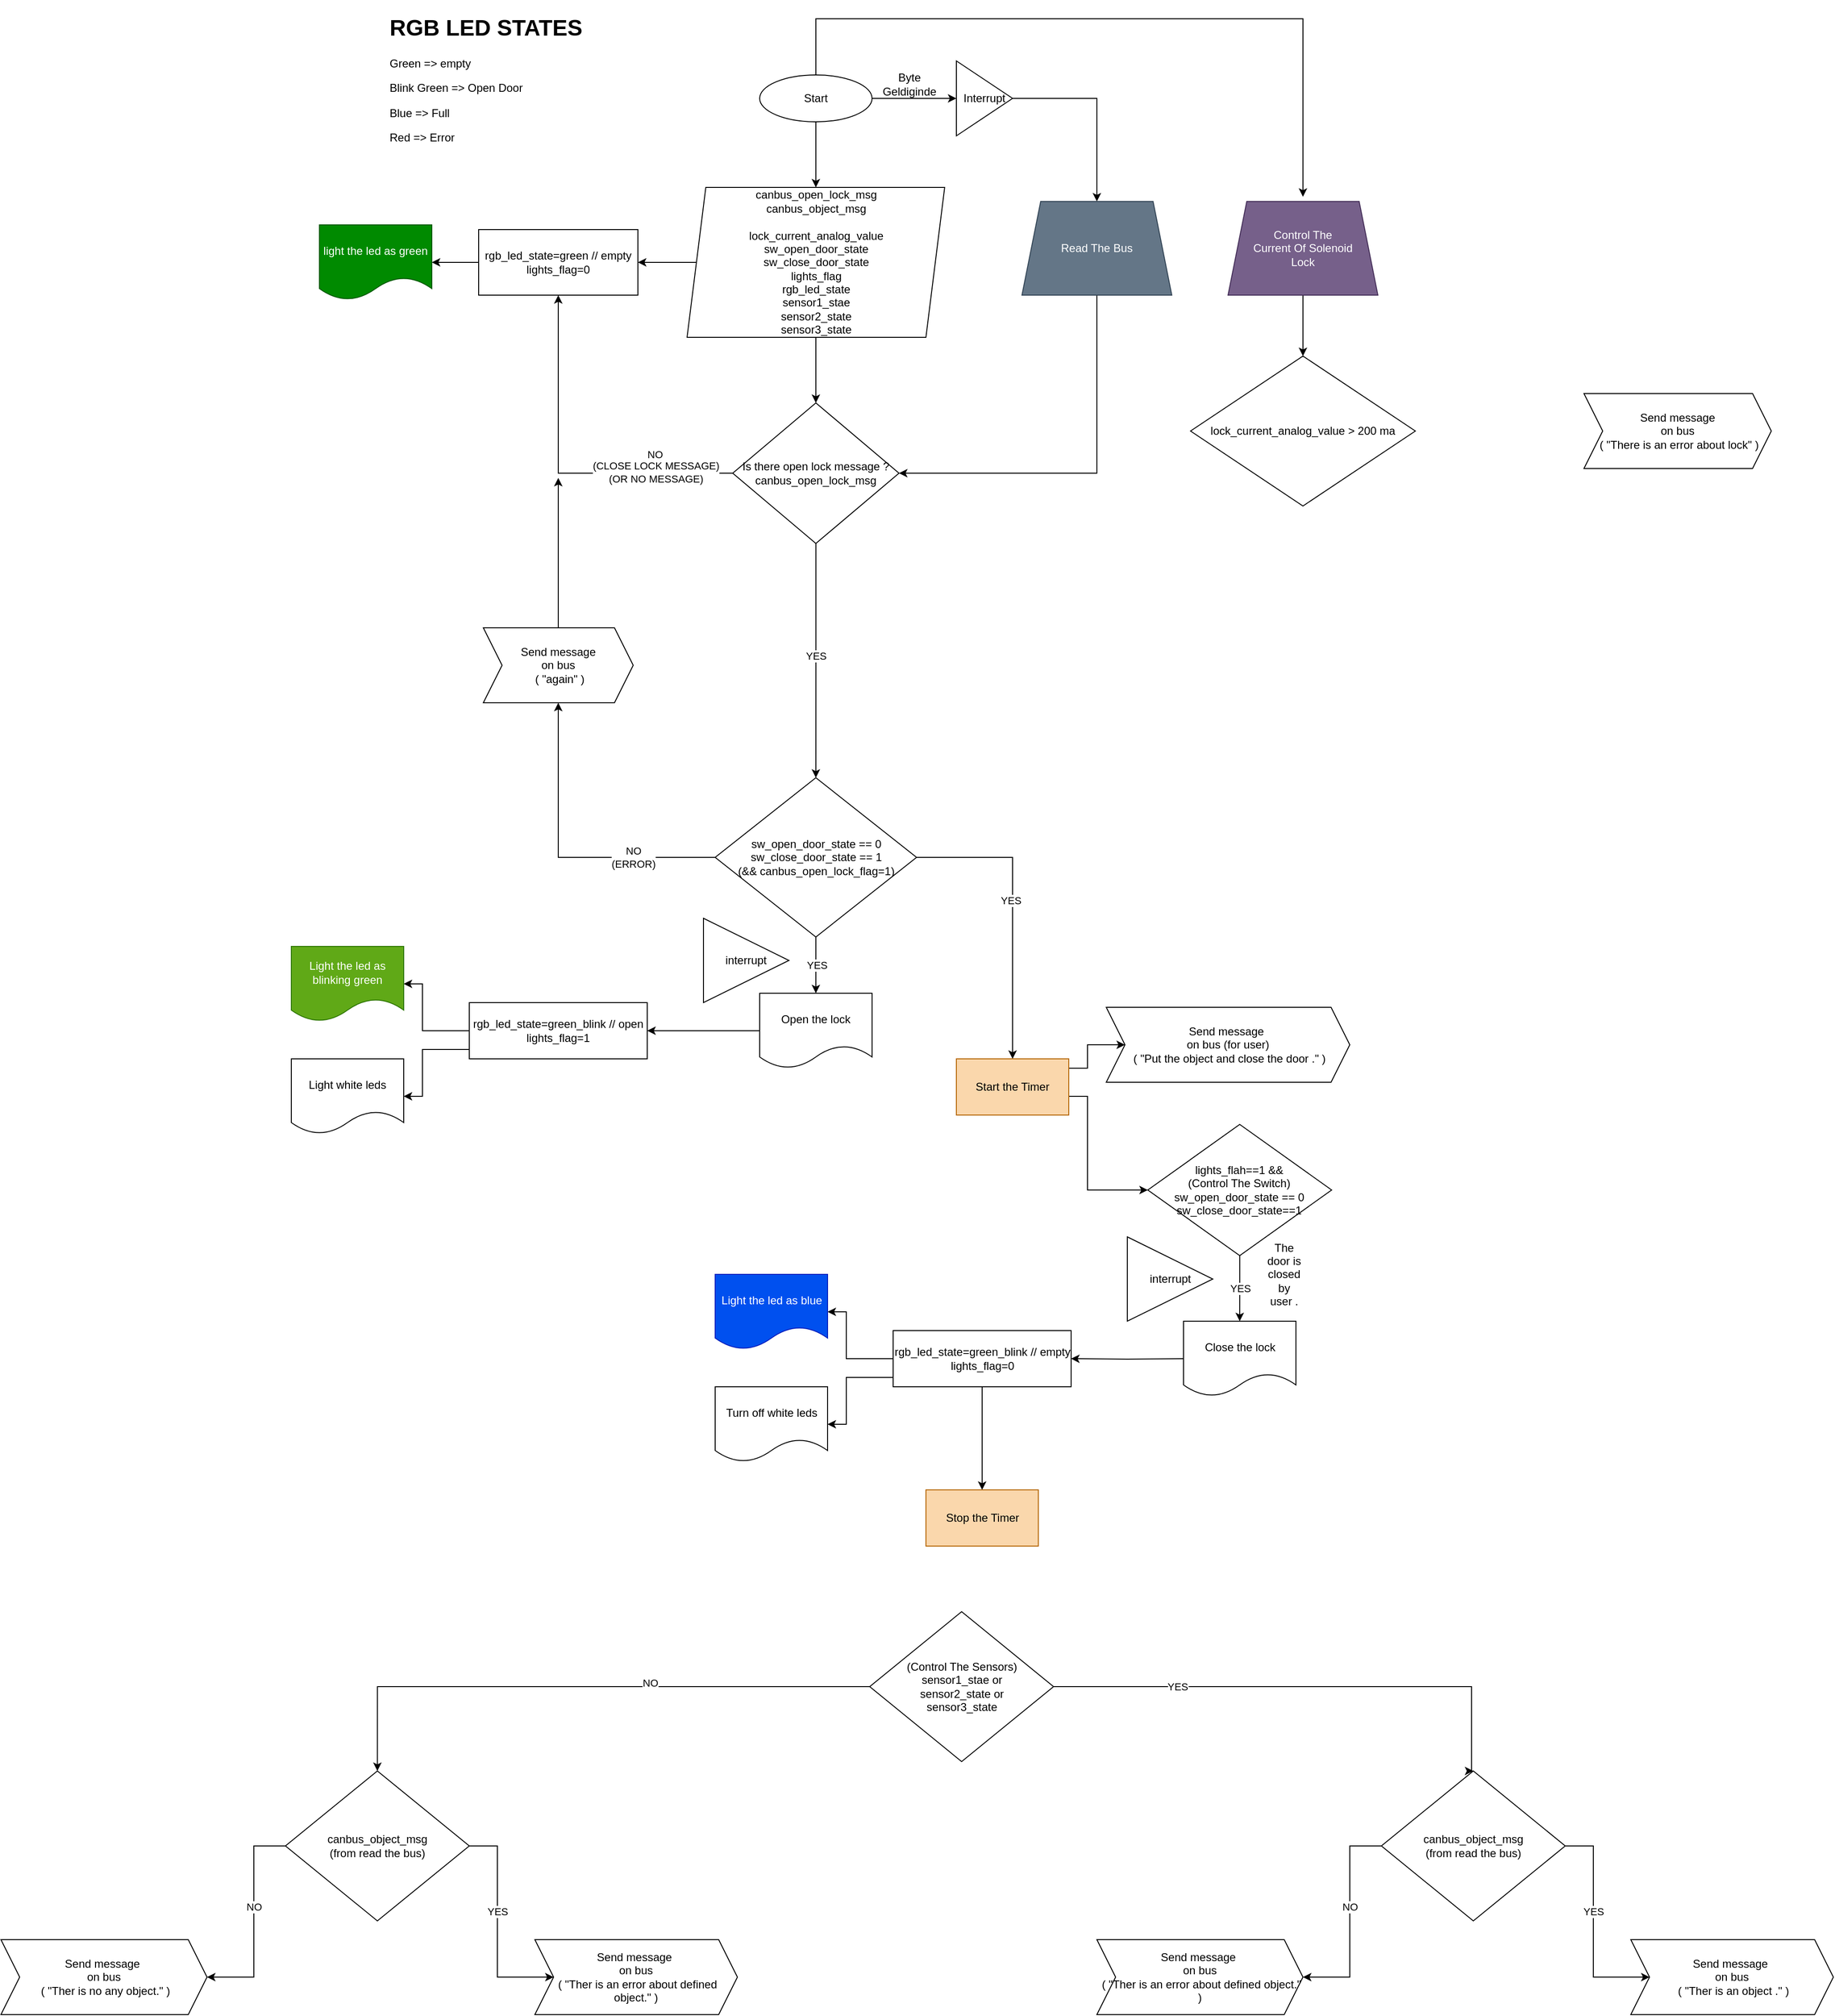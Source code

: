 <mxfile version="14.4.8" type="github">
  <diagram name="Page-1" id="edf60f1a-56cd-e834-aa8a-f176f3a09ee4">
    <mxGraphModel dx="5971" dy="3750" grid="1" gridSize="10" guides="1" tooltips="1" connect="1" arrows="1" fold="1" page="1" pageScale="1" pageWidth="1100" pageHeight="850" background="#ffffff" math="0" shadow="0">
      <root>
        <mxCell id="0" />
        <mxCell id="1" parent="0" />
        <mxCell id="D5FVr0X5BtPUz_qfZQi5-5" style="edgeStyle=orthogonalEdgeStyle;rounded=0;orthogonalLoop=1;jettySize=auto;html=1;" edge="1" parent="1" source="D5FVr0X5BtPUz_qfZQi5-3">
          <mxGeometry relative="1" as="geometry">
            <mxPoint x="-150.0" y="-450" as="targetPoint" />
          </mxGeometry>
        </mxCell>
        <mxCell id="D5FVr0X5BtPUz_qfZQi5-35" style="edgeStyle=orthogonalEdgeStyle;rounded=0;orthogonalLoop=1;jettySize=auto;html=1;entryX=0.5;entryY=0;entryDx=0;entryDy=0;" edge="1" parent="1" source="D5FVr0X5BtPUz_qfZQi5-46" target="D5FVr0X5BtPUz_qfZQi5-34">
          <mxGeometry relative="1" as="geometry" />
        </mxCell>
        <mxCell id="D5FVr0X5BtPUz_qfZQi5-44" style="edgeStyle=orthogonalEdgeStyle;rounded=0;orthogonalLoop=1;jettySize=auto;html=1;" edge="1" parent="1" source="D5FVr0X5BtPUz_qfZQi5-3">
          <mxGeometry relative="1" as="geometry">
            <mxPoint x="370" y="-440" as="targetPoint" />
            <Array as="points">
              <mxPoint x="-150" y="-630" />
            </Array>
          </mxGeometry>
        </mxCell>
        <mxCell id="D5FVr0X5BtPUz_qfZQi5-48" style="edgeStyle=orthogonalEdgeStyle;rounded=0;orthogonalLoop=1;jettySize=auto;html=1;entryX=0;entryY=0.5;entryDx=0;entryDy=0;" edge="1" parent="1" source="D5FVr0X5BtPUz_qfZQi5-3" target="D5FVr0X5BtPUz_qfZQi5-46">
          <mxGeometry relative="1" as="geometry">
            <mxPoint x="-20" y="-545" as="targetPoint" />
          </mxGeometry>
        </mxCell>
        <mxCell id="D5FVr0X5BtPUz_qfZQi5-3" value="Start" style="ellipse;whiteSpace=wrap;html=1;" vertex="1" parent="1">
          <mxGeometry x="-210" y="-570" width="120" height="50" as="geometry" />
        </mxCell>
        <mxCell id="D5FVr0X5BtPUz_qfZQi5-10" style="edgeStyle=orthogonalEdgeStyle;rounded=0;orthogonalLoop=1;jettySize=auto;html=1;entryX=0.5;entryY=0;entryDx=0;entryDy=0;" edge="1" parent="1" source="D5FVr0X5BtPUz_qfZQi5-6">
          <mxGeometry relative="1" as="geometry">
            <mxPoint x="-150.0" y="-220" as="targetPoint" />
          </mxGeometry>
        </mxCell>
        <mxCell id="D5FVr0X5BtPUz_qfZQi5-16" style="edgeStyle=orthogonalEdgeStyle;rounded=0;orthogonalLoop=1;jettySize=auto;html=1;" edge="1" parent="1" source="D5FVr0X5BtPUz_qfZQi5-6">
          <mxGeometry relative="1" as="geometry">
            <mxPoint x="-340" y="-370" as="targetPoint" />
          </mxGeometry>
        </mxCell>
        <mxCell id="D5FVr0X5BtPUz_qfZQi5-6" value="canbus_open_lock_msg&lt;br&gt;canbus_object_msg&lt;br&gt;&lt;br&gt;lock_current_analog_value&lt;br&gt;sw_open_door_state&lt;br&gt;sw_close_door_state&lt;br&gt;lights_flag&lt;br&gt;rgb_led_state&lt;br&gt;sensor1_stae&lt;br&gt;sensor2_state&lt;br&gt;sensor3_state" style="shape=parallelogram;perimeter=parallelogramPerimeter;whiteSpace=wrap;html=1;fixedSize=1;" vertex="1" parent="1">
          <mxGeometry x="-287.5" y="-450" width="275" height="160" as="geometry" />
        </mxCell>
        <mxCell id="D5FVr0X5BtPUz_qfZQi5-15" style="edgeStyle=orthogonalEdgeStyle;rounded=0;orthogonalLoop=1;jettySize=auto;html=1;entryX=0.5;entryY=0;entryDx=0;entryDy=0;" edge="1" parent="1" source="D5FVr0X5BtPUz_qfZQi5-11" target="D5FVr0X5BtPUz_qfZQi5-24">
          <mxGeometry relative="1" as="geometry">
            <mxPoint x="-150" y="170" as="targetPoint" />
            <Array as="points" />
          </mxGeometry>
        </mxCell>
        <mxCell id="D5FVr0X5BtPUz_qfZQi5-21" value="YES" style="edgeLabel;html=1;align=center;verticalAlign=middle;resizable=0;points=[];" vertex="1" connectable="0" parent="D5FVr0X5BtPUz_qfZQi5-15">
          <mxGeometry x="-0.691" y="-1" relative="1" as="geometry">
            <mxPoint x="0.9" y="81.1" as="offset" />
          </mxGeometry>
        </mxCell>
        <mxCell id="D5FVr0X5BtPUz_qfZQi5-18" style="edgeStyle=orthogonalEdgeStyle;rounded=0;orthogonalLoop=1;jettySize=auto;html=1;entryX=0.5;entryY=1;entryDx=0;entryDy=0;" edge="1" parent="1" source="D5FVr0X5BtPUz_qfZQi5-11" target="D5FVr0X5BtPUz_qfZQi5-17">
          <mxGeometry relative="1" as="geometry" />
        </mxCell>
        <mxCell id="D5FVr0X5BtPUz_qfZQi5-19" value="NO" style="edgeLabel;html=1;align=center;verticalAlign=middle;resizable=0;points=[];" vertex="1" connectable="0" parent="D5FVr0X5BtPUz_qfZQi5-18">
          <mxGeometry x="-0.831" y="-2" relative="1" as="geometry">
            <mxPoint x="-51.5" y="-18.06" as="offset" />
          </mxGeometry>
        </mxCell>
        <mxCell id="D5FVr0X5BtPUz_qfZQi5-20" value="(CLOSE LOCK MESSAGE)&lt;br&gt;(OR NO MESSAGE)" style="edgeLabel;html=1;align=center;verticalAlign=middle;resizable=0;points=[];" vertex="1" connectable="0" parent="D5FVr0X5BtPUz_qfZQi5-18">
          <mxGeometry x="-0.439" y="-1" relative="1" as="geometry">
            <mxPoint x="22.5" as="offset" />
          </mxGeometry>
        </mxCell>
        <mxCell id="D5FVr0X5BtPUz_qfZQi5-11" value="Is there open lock message ?&lt;br&gt;canbus_open_lock_msg" style="rhombus;whiteSpace=wrap;html=1;" vertex="1" parent="1">
          <mxGeometry x="-238.75" y="-220" width="177.5" height="150" as="geometry" />
        </mxCell>
        <mxCell id="D5FVr0X5BtPUz_qfZQi5-33" style="edgeStyle=orthogonalEdgeStyle;rounded=0;orthogonalLoop=1;jettySize=auto;html=1;entryX=1;entryY=0.5;entryDx=0;entryDy=0;" edge="1" parent="1" source="D5FVr0X5BtPUz_qfZQi5-17" target="D5FVr0X5BtPUz_qfZQi5-32">
          <mxGeometry relative="1" as="geometry" />
        </mxCell>
        <mxCell id="D5FVr0X5BtPUz_qfZQi5-17" value="rgb_led_state=green // empty&lt;br&gt;lights_flag=0" style="rounded=0;whiteSpace=wrap;html=1;" vertex="1" parent="1">
          <mxGeometry x="-510" y="-405" width="170" height="70" as="geometry" />
        </mxCell>
        <mxCell id="D5FVr0X5BtPUz_qfZQi5-26" value="YES" style="edgeStyle=orthogonalEdgeStyle;rounded=0;orthogonalLoop=1;jettySize=auto;html=1;entryX=0.5;entryY=0;entryDx=0;entryDy=0;" edge="1" parent="1" source="D5FVr0X5BtPUz_qfZQi5-24">
          <mxGeometry relative="1" as="geometry">
            <mxPoint x="-150" y="410" as="targetPoint" />
            <Array as="points" />
          </mxGeometry>
        </mxCell>
        <mxCell id="D5FVr0X5BtPUz_qfZQi5-41" value="NO&lt;br&gt;(ERROR)" style="edgeStyle=orthogonalEdgeStyle;rounded=0;orthogonalLoop=1;jettySize=auto;html=1;" edge="1" parent="1" source="D5FVr0X5BtPUz_qfZQi5-24" target="D5FVr0X5BtPUz_qfZQi5-40">
          <mxGeometry x="-0.472" relative="1" as="geometry">
            <mxPoint as="offset" />
          </mxGeometry>
        </mxCell>
        <mxCell id="D5FVr0X5BtPUz_qfZQi5-78" style="edgeStyle=orthogonalEdgeStyle;rounded=0;orthogonalLoop=1;jettySize=auto;html=1;" edge="1" parent="1" source="D5FVr0X5BtPUz_qfZQi5-24">
          <mxGeometry relative="1" as="geometry">
            <mxPoint x="60" y="480" as="targetPoint" />
            <Array as="points">
              <mxPoint x="60" y="265" />
              <mxPoint x="60" y="470" />
            </Array>
          </mxGeometry>
        </mxCell>
        <mxCell id="D5FVr0X5BtPUz_qfZQi5-79" value="YES" style="edgeLabel;html=1;align=center;verticalAlign=middle;resizable=0;points=[];" vertex="1" connectable="0" parent="D5FVr0X5BtPUz_qfZQi5-78">
          <mxGeometry x="-0.069" y="-2" relative="1" as="geometry">
            <mxPoint as="offset" />
          </mxGeometry>
        </mxCell>
        <mxCell id="D5FVr0X5BtPUz_qfZQi5-24" value="sw_open_door_state == 0&lt;span&gt;&lt;br&gt;sw_close_door_state == 1&lt;br&gt;(&amp;amp;&amp;amp;&amp;nbsp;&lt;/span&gt;canbus_open_lock_flag=1&lt;span&gt;)&lt;br&gt;&lt;/span&gt;" style="rhombus;whiteSpace=wrap;html=1;" vertex="1" parent="1">
          <mxGeometry x="-257.5" y="180" width="215" height="170" as="geometry" />
        </mxCell>
        <mxCell id="D5FVr0X5BtPUz_qfZQi5-63" style="edgeStyle=orthogonalEdgeStyle;rounded=0;orthogonalLoop=1;jettySize=auto;html=1;entryX=1;entryY=0.5;entryDx=0;entryDy=0;" edge="1" parent="1" source="D5FVr0X5BtPUz_qfZQi5-31" target="D5FVr0X5BtPUz_qfZQi5-61">
          <mxGeometry relative="1" as="geometry" />
        </mxCell>
        <mxCell id="D5FVr0X5BtPUz_qfZQi5-31" value="Open the lock" style="shape=document;whiteSpace=wrap;html=1;boundedLbl=1;" vertex="1" parent="1">
          <mxGeometry x="-210" y="410" width="120" height="80" as="geometry" />
        </mxCell>
        <mxCell id="D5FVr0X5BtPUz_qfZQi5-32" value="light the led as green" style="shape=document;whiteSpace=wrap;html=1;boundedLbl=1;fillColor=#008a00;strokeColor=#005700;fontColor=#ffffff;" vertex="1" parent="1">
          <mxGeometry x="-680" y="-410" width="120" height="80" as="geometry" />
        </mxCell>
        <mxCell id="D5FVr0X5BtPUz_qfZQi5-36" style="edgeStyle=orthogonalEdgeStyle;rounded=0;orthogonalLoop=1;jettySize=auto;html=1;entryX=1;entryY=0.5;entryDx=0;entryDy=0;" edge="1" parent="1" source="D5FVr0X5BtPUz_qfZQi5-34" target="D5FVr0X5BtPUz_qfZQi5-11">
          <mxGeometry relative="1" as="geometry">
            <Array as="points">
              <mxPoint x="150" y="-145" />
            </Array>
          </mxGeometry>
        </mxCell>
        <mxCell id="D5FVr0X5BtPUz_qfZQi5-34" value="Read The Bus" style="shape=trapezoid;perimeter=trapezoidPerimeter;whiteSpace=wrap;html=1;fixedSize=1;fillColor=#647687;strokeColor=#314354;fontColor=#ffffff;" vertex="1" parent="1">
          <mxGeometry x="70" y="-435" width="160" height="100" as="geometry" />
        </mxCell>
        <mxCell id="D5FVr0X5BtPUz_qfZQi5-37" value="interrupt" style="triangle;whiteSpace=wrap;html=1;" vertex="1" parent="1">
          <mxGeometry x="182.5" y="670" width="91.25" height="90" as="geometry" />
        </mxCell>
        <mxCell id="D5FVr0X5BtPUz_qfZQi5-42" style="edgeStyle=orthogonalEdgeStyle;rounded=0;orthogonalLoop=1;jettySize=auto;html=1;exitX=1;exitY=0.5;exitDx=0;exitDy=0;" edge="1" parent="1" source="D5FVr0X5BtPUz_qfZQi5-40">
          <mxGeometry relative="1" as="geometry">
            <mxPoint x="-425" y="-140" as="targetPoint" />
            <Array as="points">
              <mxPoint x="-425" y="60" />
            </Array>
          </mxGeometry>
        </mxCell>
        <mxCell id="D5FVr0X5BtPUz_qfZQi5-40" value="Send message &lt;br&gt;on bus&lt;br&gt;&amp;nbsp;( &quot;again&quot; )" style="shape=step;perimeter=stepPerimeter;whiteSpace=wrap;html=1;fixedSize=1;rotation=0;" vertex="1" parent="1">
          <mxGeometry x="-505" y="20" width="160" height="80" as="geometry" />
        </mxCell>
        <mxCell id="D5FVr0X5BtPUz_qfZQi5-58" style="edgeStyle=orthogonalEdgeStyle;rounded=0;orthogonalLoop=1;jettySize=auto;html=1;" edge="1" parent="1" source="D5FVr0X5BtPUz_qfZQi5-45" target="D5FVr0X5BtPUz_qfZQi5-57">
          <mxGeometry relative="1" as="geometry" />
        </mxCell>
        <mxCell id="D5FVr0X5BtPUz_qfZQi5-45" value="Control The &lt;br&gt;Current Of Solenoid&lt;br&gt;Lock" style="shape=trapezoid;perimeter=trapezoidPerimeter;whiteSpace=wrap;html=1;fixedSize=1;fillColor=#76608a;strokeColor=#432D57;fontColor=#ffffff;" vertex="1" parent="1">
          <mxGeometry x="290" y="-435" width="160" height="100" as="geometry" />
        </mxCell>
        <mxCell id="D5FVr0X5BtPUz_qfZQi5-46" value="Interrupt" style="triangle;whiteSpace=wrap;html=1;" vertex="1" parent="1">
          <mxGeometry y="-585" width="60" height="80" as="geometry" />
        </mxCell>
        <mxCell id="D5FVr0X5BtPUz_qfZQi5-49" value="Byte Geldiginde&lt;br&gt;" style="text;html=1;strokeColor=none;fillColor=none;align=center;verticalAlign=middle;whiteSpace=wrap;rounded=0;" vertex="1" parent="1">
          <mxGeometry x="-70" y="-570" width="40" height="20" as="geometry" />
        </mxCell>
        <mxCell id="D5FVr0X5BtPUz_qfZQi5-52" value="YES" style="edgeStyle=orthogonalEdgeStyle;rounded=0;orthogonalLoop=1;jettySize=auto;html=1;" edge="1" parent="1" source="D5FVr0X5BtPUz_qfZQi5-50">
          <mxGeometry relative="1" as="geometry">
            <mxPoint x="302.5" y="760" as="targetPoint" />
          </mxGeometry>
        </mxCell>
        <mxCell id="D5FVr0X5BtPUz_qfZQi5-50" value="lights_flah==1 &amp;amp;&amp;amp;&lt;br&gt;(Control The Switch)&lt;br&gt;sw_open_door_state == 0&lt;br&gt;sw_close_door_state==1&lt;br&gt;" style="rhombus;whiteSpace=wrap;html=1;" vertex="1" parent="1">
          <mxGeometry x="204.38" y="550" width="196.25" height="140" as="geometry" />
        </mxCell>
        <mxCell id="D5FVr0X5BtPUz_qfZQi5-56" value="Close the lock" style="shape=document;whiteSpace=wrap;html=1;boundedLbl=1;" vertex="1" parent="1">
          <mxGeometry x="242.5" y="760" width="120" height="80" as="geometry" />
        </mxCell>
        <mxCell id="D5FVr0X5BtPUz_qfZQi5-57" value="lock_current_analog_value &amp;gt; 200 ma" style="rhombus;whiteSpace=wrap;html=1;" vertex="1" parent="1">
          <mxGeometry x="250" y="-270" width="240" height="160" as="geometry" />
        </mxCell>
        <mxCell id="D5FVr0X5BtPUz_qfZQi5-59" value="Send message &lt;br&gt;on bus&lt;br&gt;&amp;nbsp;( &quot;There is an error about lock&quot; )" style="shape=step;perimeter=stepPerimeter;whiteSpace=wrap;html=1;fixedSize=1;rotation=0;" vertex="1" parent="1">
          <mxGeometry x="670" y="-230" width="200" height="80" as="geometry" />
        </mxCell>
        <mxCell id="D5FVr0X5BtPUz_qfZQi5-65" style="edgeStyle=orthogonalEdgeStyle;rounded=0;orthogonalLoop=1;jettySize=auto;html=1;entryX=1;entryY=0.5;entryDx=0;entryDy=0;" edge="1" parent="1" source="D5FVr0X5BtPUz_qfZQi5-61" target="D5FVr0X5BtPUz_qfZQi5-64">
          <mxGeometry relative="1" as="geometry">
            <Array as="points">
              <mxPoint x="-570" y="450" />
              <mxPoint x="-570" y="400" />
            </Array>
          </mxGeometry>
        </mxCell>
        <mxCell id="D5FVr0X5BtPUz_qfZQi5-67" style="edgeStyle=orthogonalEdgeStyle;rounded=0;orthogonalLoop=1;jettySize=auto;html=1;entryX=1;entryY=0.5;entryDx=0;entryDy=0;" edge="1" parent="1" source="D5FVr0X5BtPUz_qfZQi5-61" target="D5FVr0X5BtPUz_qfZQi5-66">
          <mxGeometry relative="1" as="geometry">
            <Array as="points">
              <mxPoint x="-570" y="470" />
              <mxPoint x="-570" y="520" />
            </Array>
          </mxGeometry>
        </mxCell>
        <mxCell id="D5FVr0X5BtPUz_qfZQi5-61" value="&lt;span&gt;rgb_led_state=green_blink // open&lt;/span&gt;&lt;br&gt;&lt;span&gt;lights_flag=1&lt;/span&gt;" style="rounded=0;whiteSpace=wrap;html=1;" vertex="1" parent="1">
          <mxGeometry x="-520" y="420" width="190" height="60" as="geometry" />
        </mxCell>
        <mxCell id="D5FVr0X5BtPUz_qfZQi5-64" value="Light the led as blinking green" style="shape=document;whiteSpace=wrap;html=1;boundedLbl=1;fillColor=#60a917;strokeColor=#2D7600;fontColor=#ffffff;" vertex="1" parent="1">
          <mxGeometry x="-710" y="360" width="120" height="80" as="geometry" />
        </mxCell>
        <mxCell id="D5FVr0X5BtPUz_qfZQi5-66" value="Light white leds" style="shape=document;whiteSpace=wrap;html=1;boundedLbl=1;" vertex="1" parent="1">
          <mxGeometry x="-710" y="480" width="120" height="80" as="geometry" />
        </mxCell>
        <mxCell id="D5FVr0X5BtPUz_qfZQi5-68" style="edgeStyle=orthogonalEdgeStyle;rounded=0;orthogonalLoop=1;jettySize=auto;html=1;entryX=1;entryY=0.5;entryDx=0;entryDy=0;" edge="1" parent="1" target="D5FVr0X5BtPUz_qfZQi5-71">
          <mxGeometry relative="1" as="geometry">
            <mxPoint x="242.5" y="800" as="sourcePoint" />
          </mxGeometry>
        </mxCell>
        <mxCell id="D5FVr0X5BtPUz_qfZQi5-69" style="edgeStyle=orthogonalEdgeStyle;rounded=0;orthogonalLoop=1;jettySize=auto;html=1;entryX=1;entryY=0.5;entryDx=0;entryDy=0;" edge="1" parent="1" source="D5FVr0X5BtPUz_qfZQi5-71" target="D5FVr0X5BtPUz_qfZQi5-72">
          <mxGeometry relative="1" as="geometry">
            <Array as="points">
              <mxPoint x="-117.5" y="800" />
              <mxPoint x="-117.5" y="750" />
            </Array>
          </mxGeometry>
        </mxCell>
        <mxCell id="D5FVr0X5BtPUz_qfZQi5-70" style="edgeStyle=orthogonalEdgeStyle;rounded=0;orthogonalLoop=1;jettySize=auto;html=1;entryX=1;entryY=0.5;entryDx=0;entryDy=0;" edge="1" parent="1" source="D5FVr0X5BtPUz_qfZQi5-71" target="D5FVr0X5BtPUz_qfZQi5-73">
          <mxGeometry relative="1" as="geometry">
            <Array as="points">
              <mxPoint x="-117.5" y="820" />
              <mxPoint x="-117.5" y="870" />
            </Array>
          </mxGeometry>
        </mxCell>
        <mxCell id="D5FVr0X5BtPUz_qfZQi5-104" style="edgeStyle=orthogonalEdgeStyle;rounded=0;orthogonalLoop=1;jettySize=auto;html=1;entryX=0.5;entryY=0;entryDx=0;entryDy=0;" edge="1" parent="1" source="D5FVr0X5BtPUz_qfZQi5-71" target="D5FVr0X5BtPUz_qfZQi5-103">
          <mxGeometry relative="1" as="geometry" />
        </mxCell>
        <mxCell id="D5FVr0X5BtPUz_qfZQi5-71" value="&lt;span&gt;rgb_led_state=green_blink // empty&lt;/span&gt;&lt;br&gt;&lt;span&gt;lights_flag=0&lt;/span&gt;" style="rounded=0;whiteSpace=wrap;html=1;" vertex="1" parent="1">
          <mxGeometry x="-67.5" y="770" width="190" height="60" as="geometry" />
        </mxCell>
        <mxCell id="D5FVr0X5BtPUz_qfZQi5-72" value="Light the led as blue" style="shape=document;whiteSpace=wrap;html=1;boundedLbl=1;fillColor=#0050ef;strokeColor=#001DBC;fontColor=#ffffff;" vertex="1" parent="1">
          <mxGeometry x="-257.5" y="710" width="120" height="80" as="geometry" />
        </mxCell>
        <mxCell id="D5FVr0X5BtPUz_qfZQi5-73" value="Turn off white leds" style="shape=document;whiteSpace=wrap;html=1;boundedLbl=1;" vertex="1" parent="1">
          <mxGeometry x="-257.5" y="830" width="120" height="80" as="geometry" />
        </mxCell>
        <mxCell id="D5FVr0X5BtPUz_qfZQi5-74" value="&lt;h1&gt;RGB LED STATES&lt;/h1&gt;&lt;p&gt;Green =&amp;gt; empty&lt;/p&gt;&lt;p&gt;Blink Green =&amp;gt; Open Door&lt;/p&gt;&lt;p&gt;Blue =&amp;gt; Full&lt;/p&gt;&lt;p&gt;Red =&amp;gt; Error&lt;/p&gt;&lt;p&gt;&lt;br&gt;&lt;/p&gt;&lt;p&gt;&lt;br&gt;&lt;/p&gt;" style="text;html=1;strokeColor=none;fillColor=none;spacing=5;spacingTop=-20;whiteSpace=wrap;overflow=hidden;rounded=0;" vertex="1" parent="1">
          <mxGeometry x="-610" y="-640" width="230" height="170" as="geometry" />
        </mxCell>
        <mxCell id="D5FVr0X5BtPUz_qfZQi5-75" value="interrupt" style="triangle;whiteSpace=wrap;html=1;" vertex="1" parent="1">
          <mxGeometry x="-270" y="330" width="91.25" height="90" as="geometry" />
        </mxCell>
        <mxCell id="D5FVr0X5BtPUz_qfZQi5-91" value="The door is closed by user ." style="text;html=1;strokeColor=none;fillColor=none;align=center;verticalAlign=middle;whiteSpace=wrap;rounded=0;" vertex="1" parent="1">
          <mxGeometry x="330" y="700" width="40" height="20" as="geometry" />
        </mxCell>
        <mxCell id="D5FVr0X5BtPUz_qfZQi5-101" style="edgeStyle=orthogonalEdgeStyle;rounded=0;orthogonalLoop=1;jettySize=auto;html=1;" edge="1" parent="1" source="D5FVr0X5BtPUz_qfZQi5-96" target="D5FVr0X5BtPUz_qfZQi5-100">
          <mxGeometry relative="1" as="geometry">
            <Array as="points">
              <mxPoint x="140" y="490" />
              <mxPoint x="140" y="465" />
            </Array>
          </mxGeometry>
        </mxCell>
        <mxCell id="D5FVr0X5BtPUz_qfZQi5-102" style="edgeStyle=orthogonalEdgeStyle;rounded=0;orthogonalLoop=1;jettySize=auto;html=1;entryX=0;entryY=0.5;entryDx=0;entryDy=0;" edge="1" parent="1" source="D5FVr0X5BtPUz_qfZQi5-96" target="D5FVr0X5BtPUz_qfZQi5-50">
          <mxGeometry relative="1" as="geometry">
            <mxPoint x="140" y="570" as="targetPoint" />
            <Array as="points">
              <mxPoint x="140" y="520" />
              <mxPoint x="140" y="620" />
            </Array>
          </mxGeometry>
        </mxCell>
        <mxCell id="D5FVr0X5BtPUz_qfZQi5-96" value="Start the Timer" style="rounded=0;whiteSpace=wrap;html=1;fillColor=#fad7ac;strokeColor=#b46504;" vertex="1" parent="1">
          <mxGeometry y="480" width="120" height="60" as="geometry" />
        </mxCell>
        <mxCell id="D5FVr0X5BtPUz_qfZQi5-100" value="&lt;span style=&quot;background-color: rgb(255 , 255 , 255)&quot;&gt;Send message&amp;nbsp;&lt;/span&gt;&lt;br&gt;&lt;span style=&quot;background-color: rgb(255 , 255 , 255)&quot;&gt;on bus (for user)&lt;/span&gt;&lt;br&gt;&lt;span style=&quot;background-color: rgb(255 , 255 , 255)&quot;&gt;&amp;nbsp;( &quot;Put the object and close the door .&quot; )&lt;/span&gt;" style="shape=step;perimeter=stepPerimeter;whiteSpace=wrap;html=1;fixedSize=1;" vertex="1" parent="1">
          <mxGeometry x="160" y="425" width="260" height="80" as="geometry" />
        </mxCell>
        <mxCell id="D5FVr0X5BtPUz_qfZQi5-103" value="Stop the Timer" style="rounded=0;whiteSpace=wrap;html=1;fillColor=#fad7ac;strokeColor=#b46504;" vertex="1" parent="1">
          <mxGeometry x="-32.5" y="940" width="120" height="60" as="geometry" />
        </mxCell>
        <mxCell id="D5FVr0X5BtPUz_qfZQi5-118" value="YES" style="edgeStyle=orthogonalEdgeStyle;rounded=0;orthogonalLoop=1;jettySize=auto;html=1;entryX=0.5;entryY=0;entryDx=0;entryDy=0;" edge="1" parent="1" source="D5FVr0X5BtPUz_qfZQi5-106" target="D5FVr0X5BtPUz_qfZQi5-117">
          <mxGeometry x="-0.508" relative="1" as="geometry">
            <Array as="points">
              <mxPoint x="550" y="1150" />
              <mxPoint x="550" y="1240" />
            </Array>
            <mxPoint as="offset" />
          </mxGeometry>
        </mxCell>
        <mxCell id="D5FVr0X5BtPUz_qfZQi5-131" style="edgeStyle=orthogonalEdgeStyle;rounded=0;orthogonalLoop=1;jettySize=auto;html=1;entryX=0.5;entryY=0;entryDx=0;entryDy=0;" edge="1" parent="1" source="D5FVr0X5BtPUz_qfZQi5-106" target="D5FVr0X5BtPUz_qfZQi5-130">
          <mxGeometry relative="1" as="geometry" />
        </mxCell>
        <mxCell id="D5FVr0X5BtPUz_qfZQi5-132" value="NO&lt;br&gt;" style="edgeLabel;html=1;align=center;verticalAlign=middle;resizable=0;points=[];" vertex="1" connectable="0" parent="D5FVr0X5BtPUz_qfZQi5-131">
          <mxGeometry x="-0.235" y="-4" relative="1" as="geometry">
            <mxPoint x="1" as="offset" />
          </mxGeometry>
        </mxCell>
        <mxCell id="D5FVr0X5BtPUz_qfZQi5-106" value="(Control The Sensors)&lt;br&gt;sensor1_stae or&lt;br&gt;sensor2_state or&lt;br&gt;sensor3_state" style="rhombus;whiteSpace=wrap;html=1;" vertex="1" parent="1">
          <mxGeometry x="-92.5" y="1070" width="196.25" height="160" as="geometry" />
        </mxCell>
        <mxCell id="D5FVr0X5BtPUz_qfZQi5-107" value="&lt;span style=&quot;background-color: rgb(255 , 255 , 255)&quot;&gt;Send message&amp;nbsp;&lt;/span&gt;&lt;br&gt;&lt;span style=&quot;background-color: rgb(255 , 255 , 255)&quot;&gt;on bus&lt;/span&gt;&lt;br&gt;&lt;span style=&quot;background-color: rgb(255 , 255 , 255)&quot;&gt;&amp;nbsp;( &quot;Ther is an object .&quot; )&lt;/span&gt;" style="shape=step;perimeter=stepPerimeter;whiteSpace=wrap;html=1;fixedSize=1;" vertex="1" parent="1">
          <mxGeometry x="720" y="1420" width="216.25" height="80" as="geometry" />
        </mxCell>
        <mxCell id="D5FVr0X5BtPUz_qfZQi5-111" value="&lt;span&gt;Send message&amp;nbsp;&lt;/span&gt;&lt;br style=&quot;background-color: rgb(248 , 249 , 250)&quot;&gt;&lt;span&gt;on bus&lt;/span&gt;&lt;br style=&quot;background-color: rgb(248 , 249 , 250)&quot;&gt;&lt;span&gt;&amp;nbsp;( &quot;Ther is an error about defined object.&quot; )&lt;/span&gt;" style="shape=step;perimeter=stepPerimeter;whiteSpace=wrap;html=1;fixedSize=1;rotation=0;" vertex="1" parent="1">
          <mxGeometry x="150" y="1420" width="220" height="80" as="geometry" />
        </mxCell>
        <mxCell id="D5FVr0X5BtPUz_qfZQi5-120" value="YES" style="edgeStyle=orthogonalEdgeStyle;rounded=0;orthogonalLoop=1;jettySize=auto;html=1;entryX=0;entryY=0.5;entryDx=0;entryDy=0;" edge="1" parent="1" source="D5FVr0X5BtPUz_qfZQi5-117" target="D5FVr0X5BtPUz_qfZQi5-107">
          <mxGeometry x="-0.13" relative="1" as="geometry">
            <Array as="points">
              <mxPoint x="680" y="1320" />
              <mxPoint x="680" y="1460" />
            </Array>
            <mxPoint as="offset" />
          </mxGeometry>
        </mxCell>
        <mxCell id="D5FVr0X5BtPUz_qfZQi5-122" style="edgeStyle=orthogonalEdgeStyle;rounded=0;orthogonalLoop=1;jettySize=auto;html=1;entryX=1;entryY=0.5;entryDx=0;entryDy=0;" edge="1" parent="1" source="D5FVr0X5BtPUz_qfZQi5-117" target="D5FVr0X5BtPUz_qfZQi5-111">
          <mxGeometry relative="1" as="geometry">
            <mxPoint x="380" y="1460" as="targetPoint" />
            <Array as="points">
              <mxPoint x="420" y="1320" />
              <mxPoint x="420" y="1460" />
            </Array>
          </mxGeometry>
        </mxCell>
        <mxCell id="D5FVr0X5BtPUz_qfZQi5-123" value="NO" style="edgeLabel;html=1;align=center;verticalAlign=middle;resizable=0;points=[];" vertex="1" connectable="0" parent="D5FVr0X5BtPUz_qfZQi5-122">
          <mxGeometry x="-0.009" relative="1" as="geometry">
            <mxPoint y="-12.92" as="offset" />
          </mxGeometry>
        </mxCell>
        <mxCell id="D5FVr0X5BtPUz_qfZQi5-117" value="canbus_object_msg&lt;br&gt;(from read the bus)" style="rhombus;whiteSpace=wrap;html=1;" vertex="1" parent="1">
          <mxGeometry x="453.75" y="1240" width="196.25" height="160" as="geometry" />
        </mxCell>
        <mxCell id="D5FVr0X5BtPUz_qfZQi5-125" value="Send message&amp;nbsp;&lt;br&gt;on bus&lt;br&gt;&amp;nbsp;( &quot;Ther is an error about defined object.&quot; )" style="shape=step;perimeter=stepPerimeter;whiteSpace=wrap;html=1;fixedSize=1;" vertex="1" parent="1">
          <mxGeometry x="-450" y="1420" width="216.25" height="80" as="geometry" />
        </mxCell>
        <mxCell id="D5FVr0X5BtPUz_qfZQi5-126" value="&lt;span&gt;Send message&amp;nbsp;&lt;/span&gt;&lt;br style=&quot;background-color: rgb(248 , 249 , 250)&quot;&gt;&lt;span&gt;on bus&lt;/span&gt;&lt;br style=&quot;background-color: rgb(248 , 249 , 250)&quot;&gt;&lt;span&gt;&amp;nbsp;( &quot;Ther is no any object.&quot; )&lt;/span&gt;" style="shape=step;perimeter=stepPerimeter;whiteSpace=wrap;html=1;fixedSize=1;rotation=0;" vertex="1" parent="1">
          <mxGeometry x="-1020" y="1420" width="220" height="80" as="geometry" />
        </mxCell>
        <mxCell id="D5FVr0X5BtPUz_qfZQi5-127" value="YES" style="edgeStyle=orthogonalEdgeStyle;rounded=0;orthogonalLoop=1;jettySize=auto;html=1;entryX=0;entryY=0.5;entryDx=0;entryDy=0;" edge="1" parent="1" source="D5FVr0X5BtPUz_qfZQi5-130" target="D5FVr0X5BtPUz_qfZQi5-125">
          <mxGeometry x="-0.13" relative="1" as="geometry">
            <Array as="points">
              <mxPoint x="-490" y="1320" />
              <mxPoint x="-490" y="1460" />
            </Array>
            <mxPoint as="offset" />
          </mxGeometry>
        </mxCell>
        <mxCell id="D5FVr0X5BtPUz_qfZQi5-128" style="edgeStyle=orthogonalEdgeStyle;rounded=0;orthogonalLoop=1;jettySize=auto;html=1;entryX=1;entryY=0.5;entryDx=0;entryDy=0;" edge="1" parent="1" source="D5FVr0X5BtPUz_qfZQi5-130" target="D5FVr0X5BtPUz_qfZQi5-126">
          <mxGeometry relative="1" as="geometry">
            <mxPoint x="-790" y="1460" as="targetPoint" />
            <Array as="points">
              <mxPoint x="-750" y="1320" />
              <mxPoint x="-750" y="1460" />
            </Array>
          </mxGeometry>
        </mxCell>
        <mxCell id="D5FVr0X5BtPUz_qfZQi5-129" value="NO" style="edgeLabel;html=1;align=center;verticalAlign=middle;resizable=0;points=[];" vertex="1" connectable="0" parent="D5FVr0X5BtPUz_qfZQi5-128">
          <mxGeometry x="-0.009" relative="1" as="geometry">
            <mxPoint y="-12.92" as="offset" />
          </mxGeometry>
        </mxCell>
        <mxCell id="D5FVr0X5BtPUz_qfZQi5-130" value="canbus_object_msg&lt;br&gt;(from read the bus)" style="rhombus;whiteSpace=wrap;html=1;" vertex="1" parent="1">
          <mxGeometry x="-716.25" y="1240" width="196.25" height="160" as="geometry" />
        </mxCell>
      </root>
    </mxGraphModel>
  </diagram>
</mxfile>
